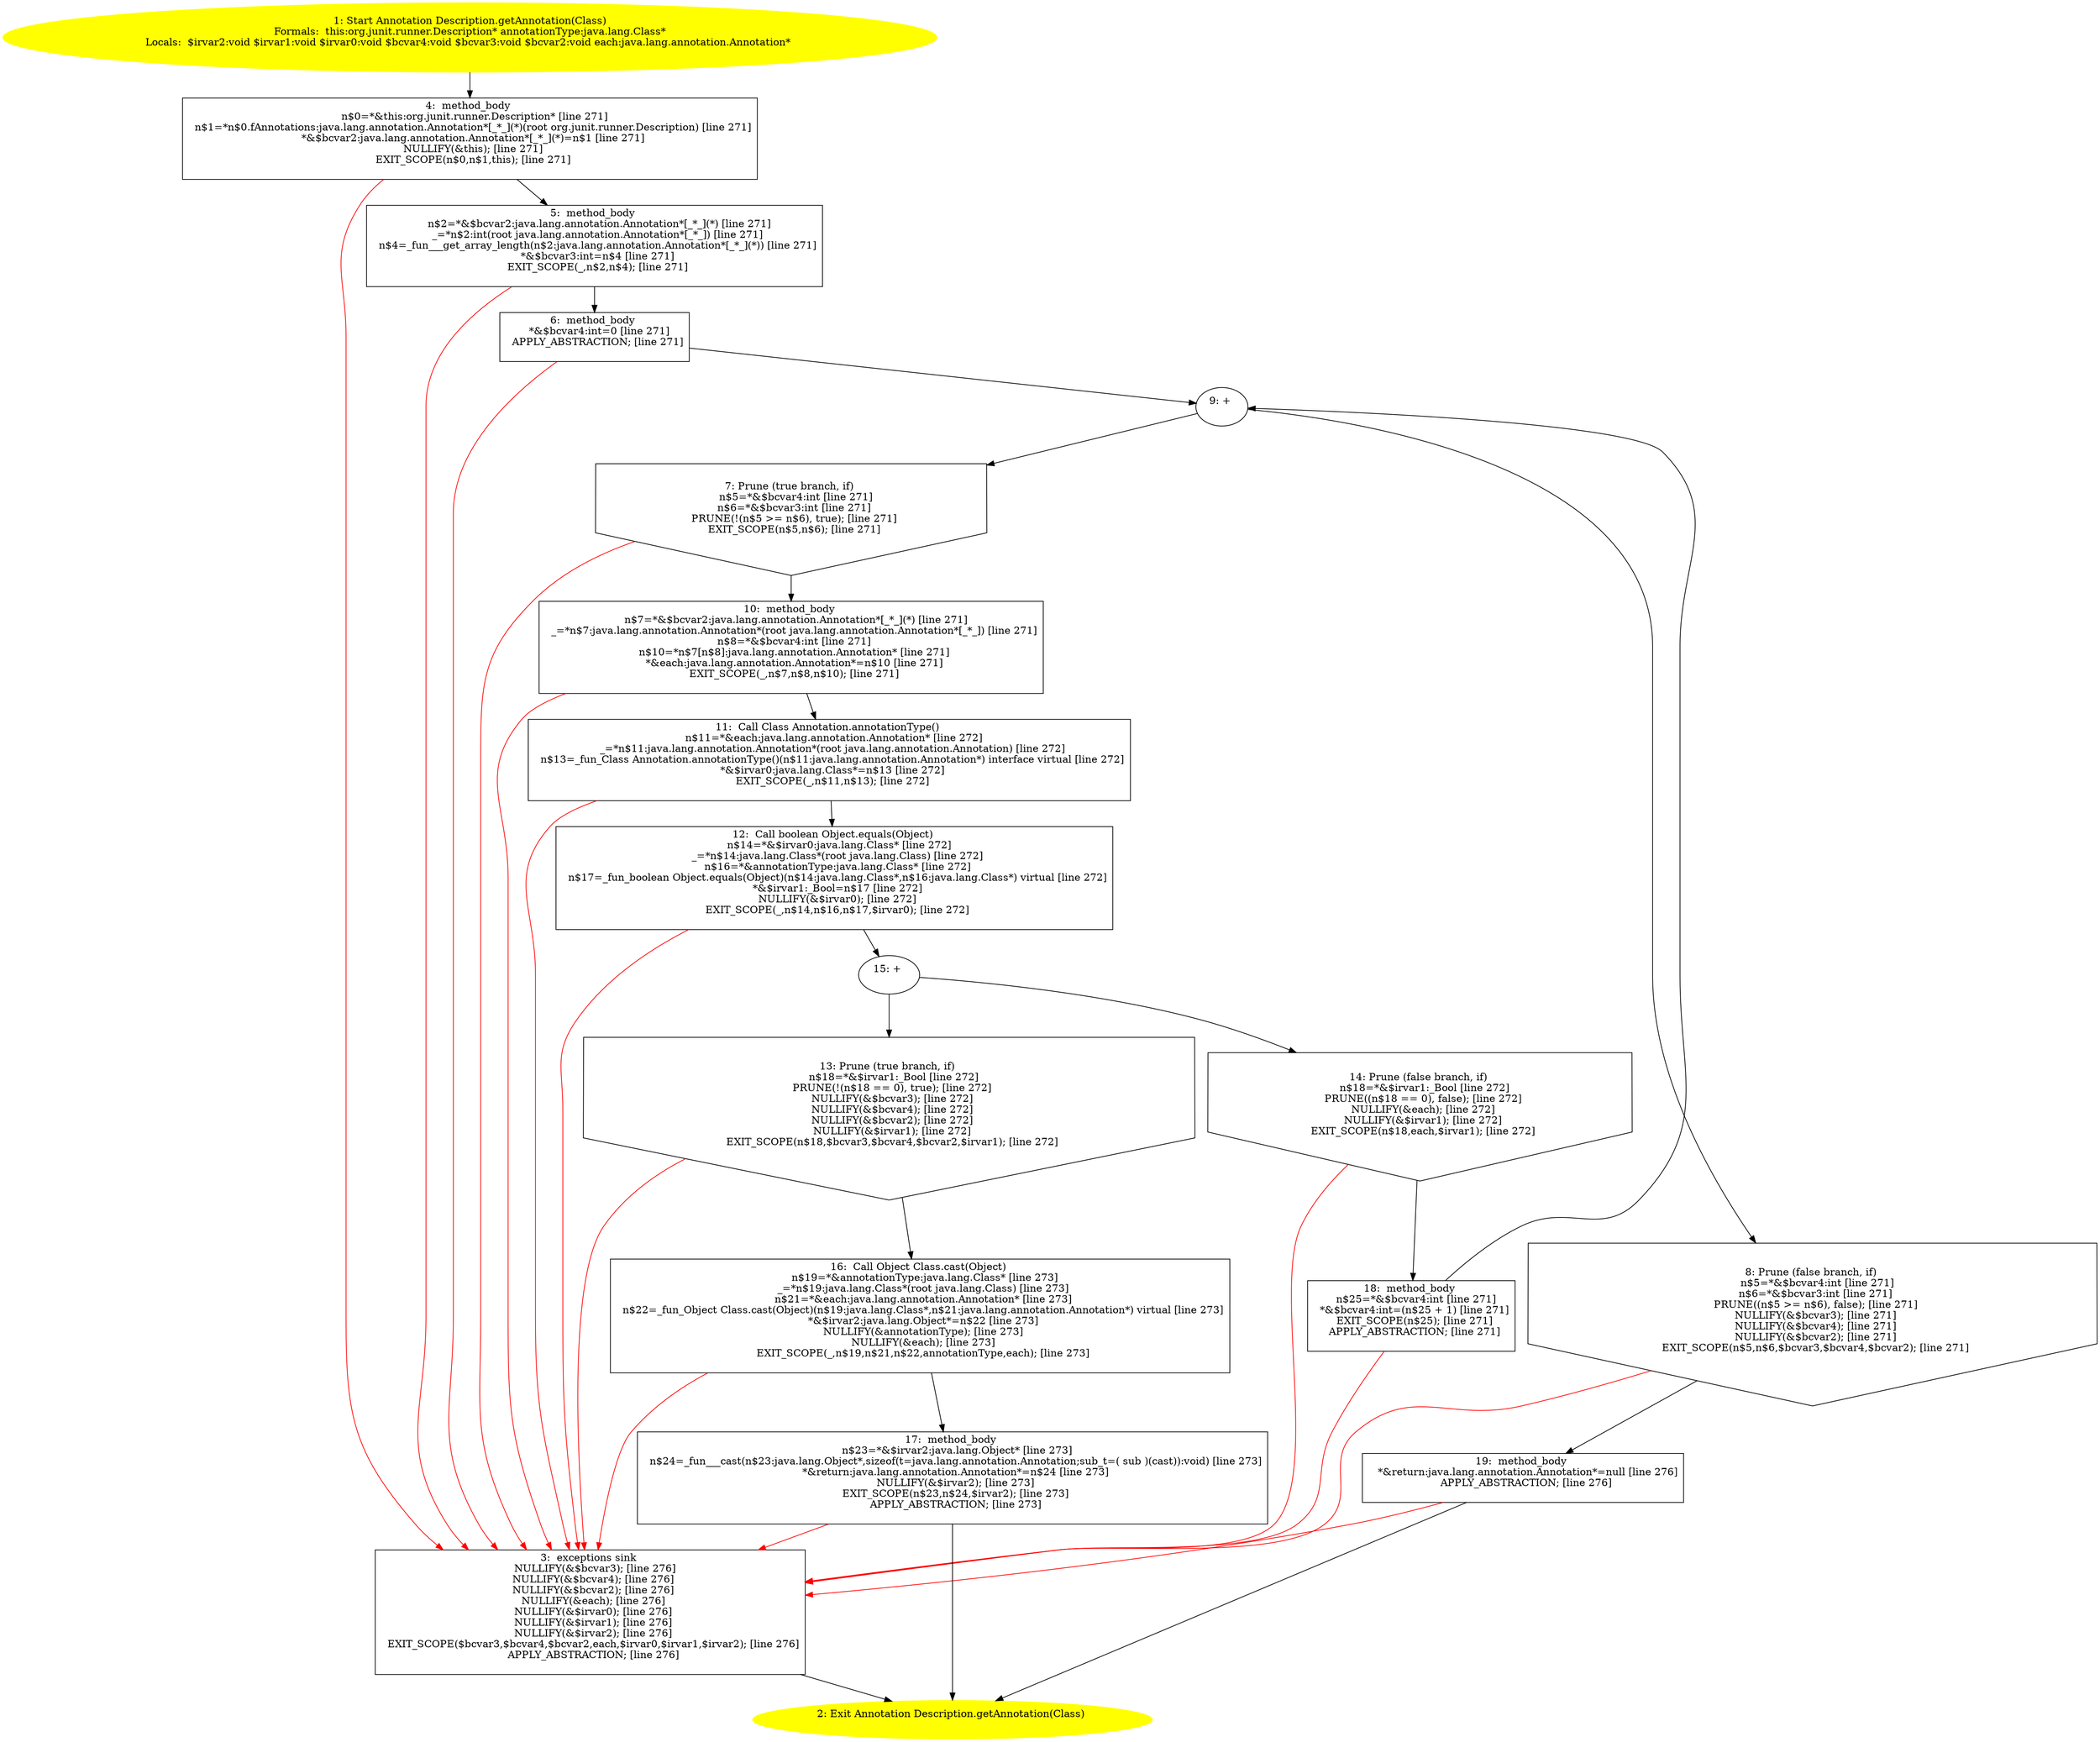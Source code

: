 /* @generated */
digraph cfg {
"org.junit.runner.Description.getAnnotation(java.lang.Class):java.lang.annotation.Annotation.0025e466c57a15cf71e3fcac20cce39c_1" [label="1: Start Annotation Description.getAnnotation(Class)\nFormals:  this:org.junit.runner.Description* annotationType:java.lang.Class*\nLocals:  $irvar2:void $irvar1:void $irvar0:void $bcvar4:void $bcvar3:void $bcvar2:void each:java.lang.annotation.Annotation* \n  " color=yellow style=filled]
	

	 "org.junit.runner.Description.getAnnotation(java.lang.Class):java.lang.annotation.Annotation.0025e466c57a15cf71e3fcac20cce39c_1" -> "org.junit.runner.Description.getAnnotation(java.lang.Class):java.lang.annotation.Annotation.0025e466c57a15cf71e3fcac20cce39c_4" ;
"org.junit.runner.Description.getAnnotation(java.lang.Class):java.lang.annotation.Annotation.0025e466c57a15cf71e3fcac20cce39c_2" [label="2: Exit Annotation Description.getAnnotation(Class) \n  " color=yellow style=filled]
	

"org.junit.runner.Description.getAnnotation(java.lang.Class):java.lang.annotation.Annotation.0025e466c57a15cf71e3fcac20cce39c_3" [label="3:  exceptions sink \n   NULLIFY(&$bcvar3); [line 276]\n  NULLIFY(&$bcvar4); [line 276]\n  NULLIFY(&$bcvar2); [line 276]\n  NULLIFY(&each); [line 276]\n  NULLIFY(&$irvar0); [line 276]\n  NULLIFY(&$irvar1); [line 276]\n  NULLIFY(&$irvar2); [line 276]\n  EXIT_SCOPE($bcvar3,$bcvar4,$bcvar2,each,$irvar0,$irvar1,$irvar2); [line 276]\n  APPLY_ABSTRACTION; [line 276]\n " shape="box"]
	

	 "org.junit.runner.Description.getAnnotation(java.lang.Class):java.lang.annotation.Annotation.0025e466c57a15cf71e3fcac20cce39c_3" -> "org.junit.runner.Description.getAnnotation(java.lang.Class):java.lang.annotation.Annotation.0025e466c57a15cf71e3fcac20cce39c_2" ;
"org.junit.runner.Description.getAnnotation(java.lang.Class):java.lang.annotation.Annotation.0025e466c57a15cf71e3fcac20cce39c_4" [label="4:  method_body \n   n$0=*&this:org.junit.runner.Description* [line 271]\n  n$1=*n$0.fAnnotations:java.lang.annotation.Annotation*[_*_](*)(root org.junit.runner.Description) [line 271]\n  *&$bcvar2:java.lang.annotation.Annotation*[_*_](*)=n$1 [line 271]\n  NULLIFY(&this); [line 271]\n  EXIT_SCOPE(n$0,n$1,this); [line 271]\n " shape="box"]
	

	 "org.junit.runner.Description.getAnnotation(java.lang.Class):java.lang.annotation.Annotation.0025e466c57a15cf71e3fcac20cce39c_4" -> "org.junit.runner.Description.getAnnotation(java.lang.Class):java.lang.annotation.Annotation.0025e466c57a15cf71e3fcac20cce39c_5" ;
	 "org.junit.runner.Description.getAnnotation(java.lang.Class):java.lang.annotation.Annotation.0025e466c57a15cf71e3fcac20cce39c_4" -> "org.junit.runner.Description.getAnnotation(java.lang.Class):java.lang.annotation.Annotation.0025e466c57a15cf71e3fcac20cce39c_3" [color="red" ];
"org.junit.runner.Description.getAnnotation(java.lang.Class):java.lang.annotation.Annotation.0025e466c57a15cf71e3fcac20cce39c_5" [label="5:  method_body \n   n$2=*&$bcvar2:java.lang.annotation.Annotation*[_*_](*) [line 271]\n  _=*n$2:int(root java.lang.annotation.Annotation*[_*_]) [line 271]\n  n$4=_fun___get_array_length(n$2:java.lang.annotation.Annotation*[_*_](*)) [line 271]\n  *&$bcvar3:int=n$4 [line 271]\n  EXIT_SCOPE(_,n$2,n$4); [line 271]\n " shape="box"]
	

	 "org.junit.runner.Description.getAnnotation(java.lang.Class):java.lang.annotation.Annotation.0025e466c57a15cf71e3fcac20cce39c_5" -> "org.junit.runner.Description.getAnnotation(java.lang.Class):java.lang.annotation.Annotation.0025e466c57a15cf71e3fcac20cce39c_6" ;
	 "org.junit.runner.Description.getAnnotation(java.lang.Class):java.lang.annotation.Annotation.0025e466c57a15cf71e3fcac20cce39c_5" -> "org.junit.runner.Description.getAnnotation(java.lang.Class):java.lang.annotation.Annotation.0025e466c57a15cf71e3fcac20cce39c_3" [color="red" ];
"org.junit.runner.Description.getAnnotation(java.lang.Class):java.lang.annotation.Annotation.0025e466c57a15cf71e3fcac20cce39c_6" [label="6:  method_body \n   *&$bcvar4:int=0 [line 271]\n  APPLY_ABSTRACTION; [line 271]\n " shape="box"]
	

	 "org.junit.runner.Description.getAnnotation(java.lang.Class):java.lang.annotation.Annotation.0025e466c57a15cf71e3fcac20cce39c_6" -> "org.junit.runner.Description.getAnnotation(java.lang.Class):java.lang.annotation.Annotation.0025e466c57a15cf71e3fcac20cce39c_9" ;
	 "org.junit.runner.Description.getAnnotation(java.lang.Class):java.lang.annotation.Annotation.0025e466c57a15cf71e3fcac20cce39c_6" -> "org.junit.runner.Description.getAnnotation(java.lang.Class):java.lang.annotation.Annotation.0025e466c57a15cf71e3fcac20cce39c_3" [color="red" ];
"org.junit.runner.Description.getAnnotation(java.lang.Class):java.lang.annotation.Annotation.0025e466c57a15cf71e3fcac20cce39c_7" [label="7: Prune (true branch, if) \n   n$5=*&$bcvar4:int [line 271]\n  n$6=*&$bcvar3:int [line 271]\n  PRUNE(!(n$5 >= n$6), true); [line 271]\n  EXIT_SCOPE(n$5,n$6); [line 271]\n " shape="invhouse"]
	

	 "org.junit.runner.Description.getAnnotation(java.lang.Class):java.lang.annotation.Annotation.0025e466c57a15cf71e3fcac20cce39c_7" -> "org.junit.runner.Description.getAnnotation(java.lang.Class):java.lang.annotation.Annotation.0025e466c57a15cf71e3fcac20cce39c_10" ;
	 "org.junit.runner.Description.getAnnotation(java.lang.Class):java.lang.annotation.Annotation.0025e466c57a15cf71e3fcac20cce39c_7" -> "org.junit.runner.Description.getAnnotation(java.lang.Class):java.lang.annotation.Annotation.0025e466c57a15cf71e3fcac20cce39c_3" [color="red" ];
"org.junit.runner.Description.getAnnotation(java.lang.Class):java.lang.annotation.Annotation.0025e466c57a15cf71e3fcac20cce39c_8" [label="8: Prune (false branch, if) \n   n$5=*&$bcvar4:int [line 271]\n  n$6=*&$bcvar3:int [line 271]\n  PRUNE((n$5 >= n$6), false); [line 271]\n  NULLIFY(&$bcvar3); [line 271]\n  NULLIFY(&$bcvar4); [line 271]\n  NULLIFY(&$bcvar2); [line 271]\n  EXIT_SCOPE(n$5,n$6,$bcvar3,$bcvar4,$bcvar2); [line 271]\n " shape="invhouse"]
	

	 "org.junit.runner.Description.getAnnotation(java.lang.Class):java.lang.annotation.Annotation.0025e466c57a15cf71e3fcac20cce39c_8" -> "org.junit.runner.Description.getAnnotation(java.lang.Class):java.lang.annotation.Annotation.0025e466c57a15cf71e3fcac20cce39c_19" ;
	 "org.junit.runner.Description.getAnnotation(java.lang.Class):java.lang.annotation.Annotation.0025e466c57a15cf71e3fcac20cce39c_8" -> "org.junit.runner.Description.getAnnotation(java.lang.Class):java.lang.annotation.Annotation.0025e466c57a15cf71e3fcac20cce39c_3" [color="red" ];
"org.junit.runner.Description.getAnnotation(java.lang.Class):java.lang.annotation.Annotation.0025e466c57a15cf71e3fcac20cce39c_9" [label="9: + \n  " ]
	

	 "org.junit.runner.Description.getAnnotation(java.lang.Class):java.lang.annotation.Annotation.0025e466c57a15cf71e3fcac20cce39c_9" -> "org.junit.runner.Description.getAnnotation(java.lang.Class):java.lang.annotation.Annotation.0025e466c57a15cf71e3fcac20cce39c_7" ;
	 "org.junit.runner.Description.getAnnotation(java.lang.Class):java.lang.annotation.Annotation.0025e466c57a15cf71e3fcac20cce39c_9" -> "org.junit.runner.Description.getAnnotation(java.lang.Class):java.lang.annotation.Annotation.0025e466c57a15cf71e3fcac20cce39c_8" ;
"org.junit.runner.Description.getAnnotation(java.lang.Class):java.lang.annotation.Annotation.0025e466c57a15cf71e3fcac20cce39c_10" [label="10:  method_body \n   n$7=*&$bcvar2:java.lang.annotation.Annotation*[_*_](*) [line 271]\n  _=*n$7:java.lang.annotation.Annotation*(root java.lang.annotation.Annotation*[_*_]) [line 271]\n  n$8=*&$bcvar4:int [line 271]\n  n$10=*n$7[n$8]:java.lang.annotation.Annotation* [line 271]\n  *&each:java.lang.annotation.Annotation*=n$10 [line 271]\n  EXIT_SCOPE(_,n$7,n$8,n$10); [line 271]\n " shape="box"]
	

	 "org.junit.runner.Description.getAnnotation(java.lang.Class):java.lang.annotation.Annotation.0025e466c57a15cf71e3fcac20cce39c_10" -> "org.junit.runner.Description.getAnnotation(java.lang.Class):java.lang.annotation.Annotation.0025e466c57a15cf71e3fcac20cce39c_11" ;
	 "org.junit.runner.Description.getAnnotation(java.lang.Class):java.lang.annotation.Annotation.0025e466c57a15cf71e3fcac20cce39c_10" -> "org.junit.runner.Description.getAnnotation(java.lang.Class):java.lang.annotation.Annotation.0025e466c57a15cf71e3fcac20cce39c_3" [color="red" ];
"org.junit.runner.Description.getAnnotation(java.lang.Class):java.lang.annotation.Annotation.0025e466c57a15cf71e3fcac20cce39c_11" [label="11:  Call Class Annotation.annotationType() \n   n$11=*&each:java.lang.annotation.Annotation* [line 272]\n  _=*n$11:java.lang.annotation.Annotation*(root java.lang.annotation.Annotation) [line 272]\n  n$13=_fun_Class Annotation.annotationType()(n$11:java.lang.annotation.Annotation*) interface virtual [line 272]\n  *&$irvar0:java.lang.Class*=n$13 [line 272]\n  EXIT_SCOPE(_,n$11,n$13); [line 272]\n " shape="box"]
	

	 "org.junit.runner.Description.getAnnotation(java.lang.Class):java.lang.annotation.Annotation.0025e466c57a15cf71e3fcac20cce39c_11" -> "org.junit.runner.Description.getAnnotation(java.lang.Class):java.lang.annotation.Annotation.0025e466c57a15cf71e3fcac20cce39c_12" ;
	 "org.junit.runner.Description.getAnnotation(java.lang.Class):java.lang.annotation.Annotation.0025e466c57a15cf71e3fcac20cce39c_11" -> "org.junit.runner.Description.getAnnotation(java.lang.Class):java.lang.annotation.Annotation.0025e466c57a15cf71e3fcac20cce39c_3" [color="red" ];
"org.junit.runner.Description.getAnnotation(java.lang.Class):java.lang.annotation.Annotation.0025e466c57a15cf71e3fcac20cce39c_12" [label="12:  Call boolean Object.equals(Object) \n   n$14=*&$irvar0:java.lang.Class* [line 272]\n  _=*n$14:java.lang.Class*(root java.lang.Class) [line 272]\n  n$16=*&annotationType:java.lang.Class* [line 272]\n  n$17=_fun_boolean Object.equals(Object)(n$14:java.lang.Class*,n$16:java.lang.Class*) virtual [line 272]\n  *&$irvar1:_Bool=n$17 [line 272]\n  NULLIFY(&$irvar0); [line 272]\n  EXIT_SCOPE(_,n$14,n$16,n$17,$irvar0); [line 272]\n " shape="box"]
	

	 "org.junit.runner.Description.getAnnotation(java.lang.Class):java.lang.annotation.Annotation.0025e466c57a15cf71e3fcac20cce39c_12" -> "org.junit.runner.Description.getAnnotation(java.lang.Class):java.lang.annotation.Annotation.0025e466c57a15cf71e3fcac20cce39c_15" ;
	 "org.junit.runner.Description.getAnnotation(java.lang.Class):java.lang.annotation.Annotation.0025e466c57a15cf71e3fcac20cce39c_12" -> "org.junit.runner.Description.getAnnotation(java.lang.Class):java.lang.annotation.Annotation.0025e466c57a15cf71e3fcac20cce39c_3" [color="red" ];
"org.junit.runner.Description.getAnnotation(java.lang.Class):java.lang.annotation.Annotation.0025e466c57a15cf71e3fcac20cce39c_13" [label="13: Prune (true branch, if) \n   n$18=*&$irvar1:_Bool [line 272]\n  PRUNE(!(n$18 == 0), true); [line 272]\n  NULLIFY(&$bcvar3); [line 272]\n  NULLIFY(&$bcvar4); [line 272]\n  NULLIFY(&$bcvar2); [line 272]\n  NULLIFY(&$irvar1); [line 272]\n  EXIT_SCOPE(n$18,$bcvar3,$bcvar4,$bcvar2,$irvar1); [line 272]\n " shape="invhouse"]
	

	 "org.junit.runner.Description.getAnnotation(java.lang.Class):java.lang.annotation.Annotation.0025e466c57a15cf71e3fcac20cce39c_13" -> "org.junit.runner.Description.getAnnotation(java.lang.Class):java.lang.annotation.Annotation.0025e466c57a15cf71e3fcac20cce39c_16" ;
	 "org.junit.runner.Description.getAnnotation(java.lang.Class):java.lang.annotation.Annotation.0025e466c57a15cf71e3fcac20cce39c_13" -> "org.junit.runner.Description.getAnnotation(java.lang.Class):java.lang.annotation.Annotation.0025e466c57a15cf71e3fcac20cce39c_3" [color="red" ];
"org.junit.runner.Description.getAnnotation(java.lang.Class):java.lang.annotation.Annotation.0025e466c57a15cf71e3fcac20cce39c_14" [label="14: Prune (false branch, if) \n   n$18=*&$irvar1:_Bool [line 272]\n  PRUNE((n$18 == 0), false); [line 272]\n  NULLIFY(&each); [line 272]\n  NULLIFY(&$irvar1); [line 272]\n  EXIT_SCOPE(n$18,each,$irvar1); [line 272]\n " shape="invhouse"]
	

	 "org.junit.runner.Description.getAnnotation(java.lang.Class):java.lang.annotation.Annotation.0025e466c57a15cf71e3fcac20cce39c_14" -> "org.junit.runner.Description.getAnnotation(java.lang.Class):java.lang.annotation.Annotation.0025e466c57a15cf71e3fcac20cce39c_18" ;
	 "org.junit.runner.Description.getAnnotation(java.lang.Class):java.lang.annotation.Annotation.0025e466c57a15cf71e3fcac20cce39c_14" -> "org.junit.runner.Description.getAnnotation(java.lang.Class):java.lang.annotation.Annotation.0025e466c57a15cf71e3fcac20cce39c_3" [color="red" ];
"org.junit.runner.Description.getAnnotation(java.lang.Class):java.lang.annotation.Annotation.0025e466c57a15cf71e3fcac20cce39c_15" [label="15: + \n  " ]
	

	 "org.junit.runner.Description.getAnnotation(java.lang.Class):java.lang.annotation.Annotation.0025e466c57a15cf71e3fcac20cce39c_15" -> "org.junit.runner.Description.getAnnotation(java.lang.Class):java.lang.annotation.Annotation.0025e466c57a15cf71e3fcac20cce39c_13" ;
	 "org.junit.runner.Description.getAnnotation(java.lang.Class):java.lang.annotation.Annotation.0025e466c57a15cf71e3fcac20cce39c_15" -> "org.junit.runner.Description.getAnnotation(java.lang.Class):java.lang.annotation.Annotation.0025e466c57a15cf71e3fcac20cce39c_14" ;
"org.junit.runner.Description.getAnnotation(java.lang.Class):java.lang.annotation.Annotation.0025e466c57a15cf71e3fcac20cce39c_16" [label="16:  Call Object Class.cast(Object) \n   n$19=*&annotationType:java.lang.Class* [line 273]\n  _=*n$19:java.lang.Class*(root java.lang.Class) [line 273]\n  n$21=*&each:java.lang.annotation.Annotation* [line 273]\n  n$22=_fun_Object Class.cast(Object)(n$19:java.lang.Class*,n$21:java.lang.annotation.Annotation*) virtual [line 273]\n  *&$irvar2:java.lang.Object*=n$22 [line 273]\n  NULLIFY(&annotationType); [line 273]\n  NULLIFY(&each); [line 273]\n  EXIT_SCOPE(_,n$19,n$21,n$22,annotationType,each); [line 273]\n " shape="box"]
	

	 "org.junit.runner.Description.getAnnotation(java.lang.Class):java.lang.annotation.Annotation.0025e466c57a15cf71e3fcac20cce39c_16" -> "org.junit.runner.Description.getAnnotation(java.lang.Class):java.lang.annotation.Annotation.0025e466c57a15cf71e3fcac20cce39c_17" ;
	 "org.junit.runner.Description.getAnnotation(java.lang.Class):java.lang.annotation.Annotation.0025e466c57a15cf71e3fcac20cce39c_16" -> "org.junit.runner.Description.getAnnotation(java.lang.Class):java.lang.annotation.Annotation.0025e466c57a15cf71e3fcac20cce39c_3" [color="red" ];
"org.junit.runner.Description.getAnnotation(java.lang.Class):java.lang.annotation.Annotation.0025e466c57a15cf71e3fcac20cce39c_17" [label="17:  method_body \n   n$23=*&$irvar2:java.lang.Object* [line 273]\n  n$24=_fun___cast(n$23:java.lang.Object*,sizeof(t=java.lang.annotation.Annotation;sub_t=( sub )(cast)):void) [line 273]\n  *&return:java.lang.annotation.Annotation*=n$24 [line 273]\n  NULLIFY(&$irvar2); [line 273]\n  EXIT_SCOPE(n$23,n$24,$irvar2); [line 273]\n  APPLY_ABSTRACTION; [line 273]\n " shape="box"]
	

	 "org.junit.runner.Description.getAnnotation(java.lang.Class):java.lang.annotation.Annotation.0025e466c57a15cf71e3fcac20cce39c_17" -> "org.junit.runner.Description.getAnnotation(java.lang.Class):java.lang.annotation.Annotation.0025e466c57a15cf71e3fcac20cce39c_2" ;
	 "org.junit.runner.Description.getAnnotation(java.lang.Class):java.lang.annotation.Annotation.0025e466c57a15cf71e3fcac20cce39c_17" -> "org.junit.runner.Description.getAnnotation(java.lang.Class):java.lang.annotation.Annotation.0025e466c57a15cf71e3fcac20cce39c_3" [color="red" ];
"org.junit.runner.Description.getAnnotation(java.lang.Class):java.lang.annotation.Annotation.0025e466c57a15cf71e3fcac20cce39c_18" [label="18:  method_body \n   n$25=*&$bcvar4:int [line 271]\n  *&$bcvar4:int=(n$25 + 1) [line 271]\n  EXIT_SCOPE(n$25); [line 271]\n  APPLY_ABSTRACTION; [line 271]\n " shape="box"]
	

	 "org.junit.runner.Description.getAnnotation(java.lang.Class):java.lang.annotation.Annotation.0025e466c57a15cf71e3fcac20cce39c_18" -> "org.junit.runner.Description.getAnnotation(java.lang.Class):java.lang.annotation.Annotation.0025e466c57a15cf71e3fcac20cce39c_9" ;
	 "org.junit.runner.Description.getAnnotation(java.lang.Class):java.lang.annotation.Annotation.0025e466c57a15cf71e3fcac20cce39c_18" -> "org.junit.runner.Description.getAnnotation(java.lang.Class):java.lang.annotation.Annotation.0025e466c57a15cf71e3fcac20cce39c_3" [color="red" ];
"org.junit.runner.Description.getAnnotation(java.lang.Class):java.lang.annotation.Annotation.0025e466c57a15cf71e3fcac20cce39c_19" [label="19:  method_body \n   *&return:java.lang.annotation.Annotation*=null [line 276]\n  APPLY_ABSTRACTION; [line 276]\n " shape="box"]
	

	 "org.junit.runner.Description.getAnnotation(java.lang.Class):java.lang.annotation.Annotation.0025e466c57a15cf71e3fcac20cce39c_19" -> "org.junit.runner.Description.getAnnotation(java.lang.Class):java.lang.annotation.Annotation.0025e466c57a15cf71e3fcac20cce39c_2" ;
	 "org.junit.runner.Description.getAnnotation(java.lang.Class):java.lang.annotation.Annotation.0025e466c57a15cf71e3fcac20cce39c_19" -> "org.junit.runner.Description.getAnnotation(java.lang.Class):java.lang.annotation.Annotation.0025e466c57a15cf71e3fcac20cce39c_3" [color="red" ];
}
